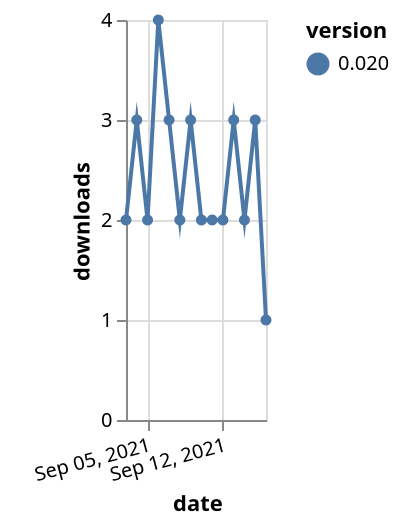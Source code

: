 {"$schema": "https://vega.github.io/schema/vega-lite/v5.json", "description": "A simple bar chart with embedded data.", "data": {"values": [{"date": "2021-09-03", "total": 2395, "delta": 2, "version": "0.020"}, {"date": "2021-09-04", "total": 2398, "delta": 3, "version": "0.020"}, {"date": "2021-09-05", "total": 2400, "delta": 2, "version": "0.020"}, {"date": "2021-09-06", "total": 2404, "delta": 4, "version": "0.020"}, {"date": "2021-09-07", "total": 2407, "delta": 3, "version": "0.020"}, {"date": "2021-09-08", "total": 2409, "delta": 2, "version": "0.020"}, {"date": "2021-09-09", "total": 2412, "delta": 3, "version": "0.020"}, {"date": "2021-09-10", "total": 2414, "delta": 2, "version": "0.020"}, {"date": "2021-09-11", "total": 2416, "delta": 2, "version": "0.020"}, {"date": "2021-09-12", "total": 2418, "delta": 2, "version": "0.020"}, {"date": "2021-09-13", "total": 2421, "delta": 3, "version": "0.020"}, {"date": "2021-09-14", "total": 2423, "delta": 2, "version": "0.020"}, {"date": "2021-09-15", "total": 2426, "delta": 3, "version": "0.020"}, {"date": "2021-09-16", "total": 2427, "delta": 1, "version": "0.020"}]}, "width": "container", "mark": {"type": "line", "point": {"filled": true}}, "encoding": {"x": {"field": "date", "type": "temporal", "timeUnit": "yearmonthdate", "title": "date", "axis": {"labelAngle": -15}}, "y": {"field": "delta", "type": "quantitative", "title": "downloads"}, "color": {"field": "version", "type": "nominal"}, "tooltip": {"field": "delta"}}}